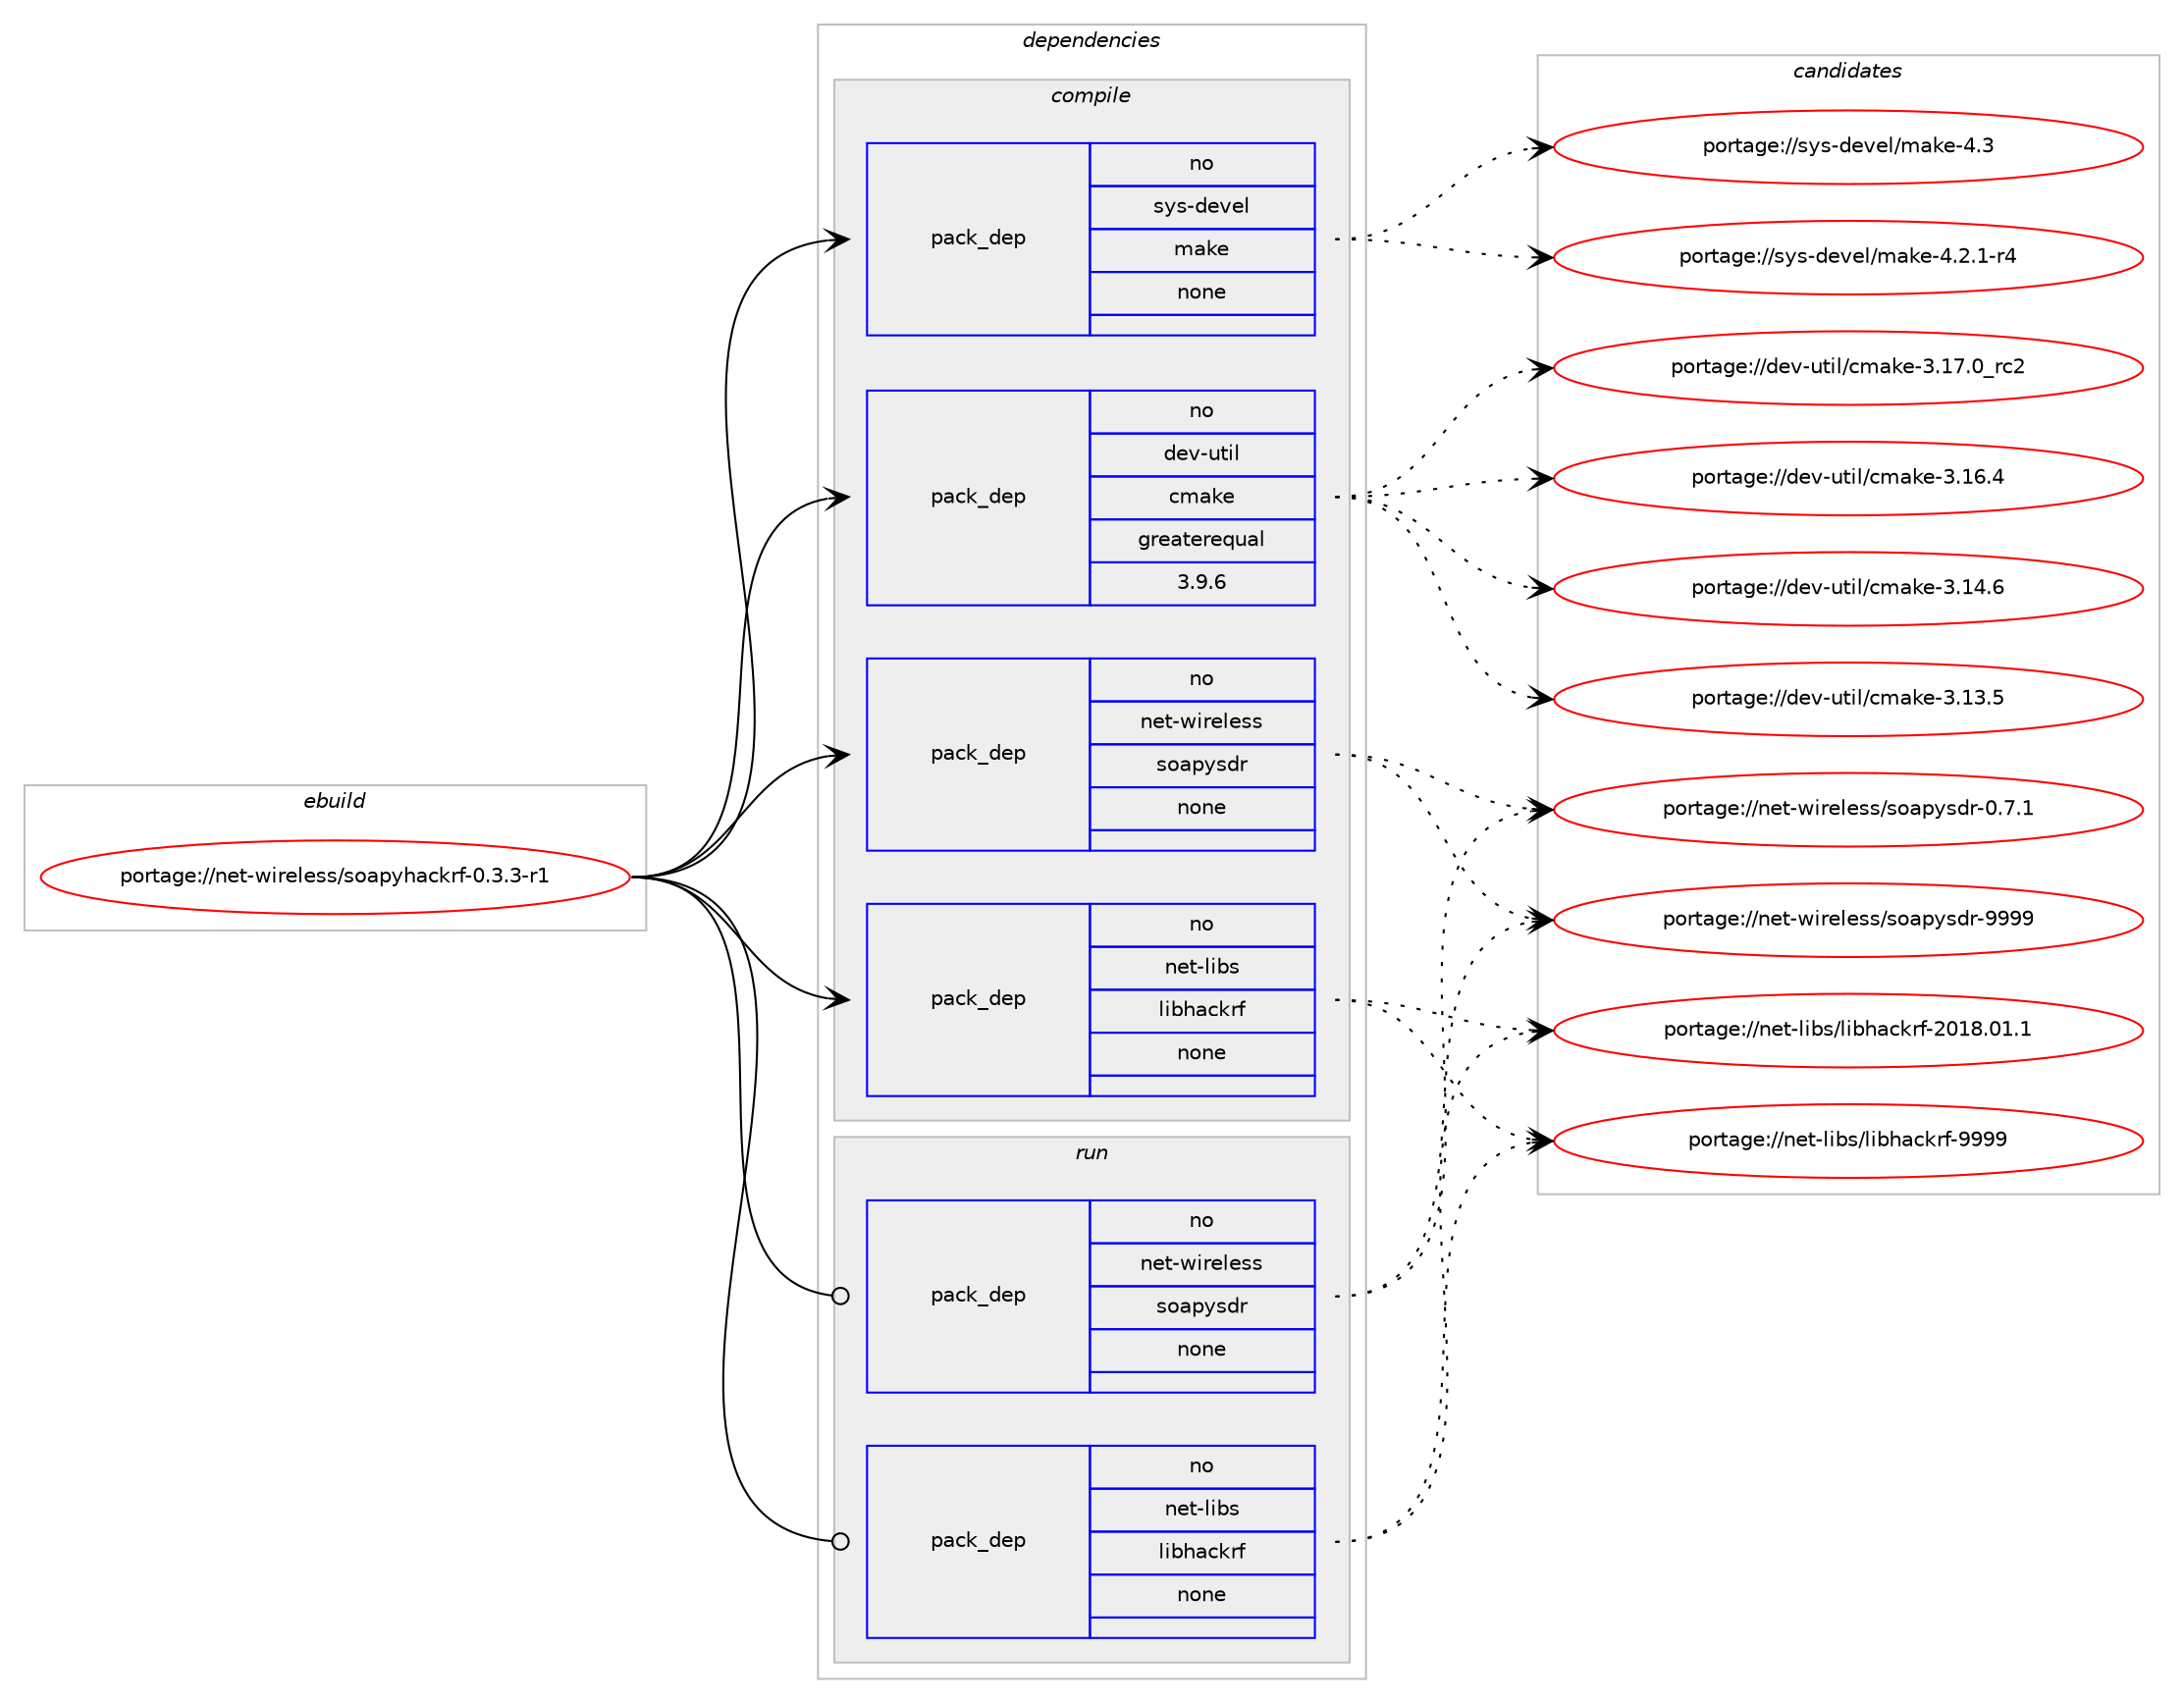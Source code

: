 digraph prolog {

# *************
# Graph options
# *************

newrank=true;
concentrate=true;
compound=true;
graph [rankdir=LR,fontname=Helvetica,fontsize=10,ranksep=1.5];#, ranksep=2.5, nodesep=0.2];
edge  [arrowhead=vee];
node  [fontname=Helvetica,fontsize=10];

# **********
# The ebuild
# **********

subgraph cluster_leftcol {
color=gray;
rank=same;
label=<<i>ebuild</i>>;
id [label="portage://net-wireless/soapyhackrf-0.3.3-r1", color=red, width=4, href="../net-wireless/soapyhackrf-0.3.3-r1.svg"];
}

# ****************
# The dependencies
# ****************

subgraph cluster_midcol {
color=gray;
label=<<i>dependencies</i>>;
subgraph cluster_compile {
fillcolor="#eeeeee";
style=filled;
label=<<i>compile</i>>;
subgraph pack50344 {
dependency63927 [label=<<TABLE BORDER="0" CELLBORDER="1" CELLSPACING="0" CELLPADDING="4" WIDTH="220"><TR><TD ROWSPAN="6" CELLPADDING="30">pack_dep</TD></TR><TR><TD WIDTH="110">no</TD></TR><TR><TD>dev-util</TD></TR><TR><TD>cmake</TD></TR><TR><TD>greaterequal</TD></TR><TR><TD>3.9.6</TD></TR></TABLE>>, shape=none, color=blue];
}
id:e -> dependency63927:w [weight=20,style="solid",arrowhead="vee"];
subgraph pack50345 {
dependency63928 [label=<<TABLE BORDER="0" CELLBORDER="1" CELLSPACING="0" CELLPADDING="4" WIDTH="220"><TR><TD ROWSPAN="6" CELLPADDING="30">pack_dep</TD></TR><TR><TD WIDTH="110">no</TD></TR><TR><TD>net-libs</TD></TR><TR><TD>libhackrf</TD></TR><TR><TD>none</TD></TR><TR><TD></TD></TR></TABLE>>, shape=none, color=blue];
}
id:e -> dependency63928:w [weight=20,style="solid",arrowhead="vee"];
subgraph pack50346 {
dependency63929 [label=<<TABLE BORDER="0" CELLBORDER="1" CELLSPACING="0" CELLPADDING="4" WIDTH="220"><TR><TD ROWSPAN="6" CELLPADDING="30">pack_dep</TD></TR><TR><TD WIDTH="110">no</TD></TR><TR><TD>net-wireless</TD></TR><TR><TD>soapysdr</TD></TR><TR><TD>none</TD></TR><TR><TD></TD></TR></TABLE>>, shape=none, color=blue];
}
id:e -> dependency63929:w [weight=20,style="solid",arrowhead="vee"];
subgraph pack50347 {
dependency63930 [label=<<TABLE BORDER="0" CELLBORDER="1" CELLSPACING="0" CELLPADDING="4" WIDTH="220"><TR><TD ROWSPAN="6" CELLPADDING="30">pack_dep</TD></TR><TR><TD WIDTH="110">no</TD></TR><TR><TD>sys-devel</TD></TR><TR><TD>make</TD></TR><TR><TD>none</TD></TR><TR><TD></TD></TR></TABLE>>, shape=none, color=blue];
}
id:e -> dependency63930:w [weight=20,style="solid",arrowhead="vee"];
}
subgraph cluster_compileandrun {
fillcolor="#eeeeee";
style=filled;
label=<<i>compile and run</i>>;
}
subgraph cluster_run {
fillcolor="#eeeeee";
style=filled;
label=<<i>run</i>>;
subgraph pack50348 {
dependency63931 [label=<<TABLE BORDER="0" CELLBORDER="1" CELLSPACING="0" CELLPADDING="4" WIDTH="220"><TR><TD ROWSPAN="6" CELLPADDING="30">pack_dep</TD></TR><TR><TD WIDTH="110">no</TD></TR><TR><TD>net-libs</TD></TR><TR><TD>libhackrf</TD></TR><TR><TD>none</TD></TR><TR><TD></TD></TR></TABLE>>, shape=none, color=blue];
}
id:e -> dependency63931:w [weight=20,style="solid",arrowhead="odot"];
subgraph pack50349 {
dependency63932 [label=<<TABLE BORDER="0" CELLBORDER="1" CELLSPACING="0" CELLPADDING="4" WIDTH="220"><TR><TD ROWSPAN="6" CELLPADDING="30">pack_dep</TD></TR><TR><TD WIDTH="110">no</TD></TR><TR><TD>net-wireless</TD></TR><TR><TD>soapysdr</TD></TR><TR><TD>none</TD></TR><TR><TD></TD></TR></TABLE>>, shape=none, color=blue];
}
id:e -> dependency63932:w [weight=20,style="solid",arrowhead="odot"];
}
}

# **************
# The candidates
# **************

subgraph cluster_choices {
rank=same;
color=gray;
label=<<i>candidates</i>>;

subgraph choice50344 {
color=black;
nodesep=1;
choice1001011184511711610510847991099710710145514649554648951149950 [label="portage://dev-util/cmake-3.17.0_rc2", color=red, width=4,href="../dev-util/cmake-3.17.0_rc2.svg"];
choice1001011184511711610510847991099710710145514649544652 [label="portage://dev-util/cmake-3.16.4", color=red, width=4,href="../dev-util/cmake-3.16.4.svg"];
choice1001011184511711610510847991099710710145514649524654 [label="portage://dev-util/cmake-3.14.6", color=red, width=4,href="../dev-util/cmake-3.14.6.svg"];
choice1001011184511711610510847991099710710145514649514653 [label="portage://dev-util/cmake-3.13.5", color=red, width=4,href="../dev-util/cmake-3.13.5.svg"];
dependency63927:e -> choice1001011184511711610510847991099710710145514649554648951149950:w [style=dotted,weight="100"];
dependency63927:e -> choice1001011184511711610510847991099710710145514649544652:w [style=dotted,weight="100"];
dependency63927:e -> choice1001011184511711610510847991099710710145514649524654:w [style=dotted,weight="100"];
dependency63927:e -> choice1001011184511711610510847991099710710145514649514653:w [style=dotted,weight="100"];
}
subgraph choice50345 {
color=black;
nodesep=1;
choice1101011164510810598115471081059810497991071141024557575757 [label="portage://net-libs/libhackrf-9999", color=red, width=4,href="../net-libs/libhackrf-9999.svg"];
choice11010111645108105981154710810598104979910711410245504849564648494649 [label="portage://net-libs/libhackrf-2018.01.1", color=red, width=4,href="../net-libs/libhackrf-2018.01.1.svg"];
dependency63928:e -> choice1101011164510810598115471081059810497991071141024557575757:w [style=dotted,weight="100"];
dependency63928:e -> choice11010111645108105981154710810598104979910711410245504849564648494649:w [style=dotted,weight="100"];
}
subgraph choice50346 {
color=black;
nodesep=1;
choice1101011164511910511410110810111511547115111971121211151001144557575757 [label="portage://net-wireless/soapysdr-9999", color=red, width=4,href="../net-wireless/soapysdr-9999.svg"];
choice110101116451191051141011081011151154711511197112121115100114454846554649 [label="portage://net-wireless/soapysdr-0.7.1", color=red, width=4,href="../net-wireless/soapysdr-0.7.1.svg"];
dependency63929:e -> choice1101011164511910511410110810111511547115111971121211151001144557575757:w [style=dotted,weight="100"];
dependency63929:e -> choice110101116451191051141011081011151154711511197112121115100114454846554649:w [style=dotted,weight="100"];
}
subgraph choice50347 {
color=black;
nodesep=1;
choice11512111545100101118101108471099710710145524651 [label="portage://sys-devel/make-4.3", color=red, width=4,href="../sys-devel/make-4.3.svg"];
choice1151211154510010111810110847109971071014552465046494511452 [label="portage://sys-devel/make-4.2.1-r4", color=red, width=4,href="../sys-devel/make-4.2.1-r4.svg"];
dependency63930:e -> choice11512111545100101118101108471099710710145524651:w [style=dotted,weight="100"];
dependency63930:e -> choice1151211154510010111810110847109971071014552465046494511452:w [style=dotted,weight="100"];
}
subgraph choice50348 {
color=black;
nodesep=1;
choice1101011164510810598115471081059810497991071141024557575757 [label="portage://net-libs/libhackrf-9999", color=red, width=4,href="../net-libs/libhackrf-9999.svg"];
choice11010111645108105981154710810598104979910711410245504849564648494649 [label="portage://net-libs/libhackrf-2018.01.1", color=red, width=4,href="../net-libs/libhackrf-2018.01.1.svg"];
dependency63931:e -> choice1101011164510810598115471081059810497991071141024557575757:w [style=dotted,weight="100"];
dependency63931:e -> choice11010111645108105981154710810598104979910711410245504849564648494649:w [style=dotted,weight="100"];
}
subgraph choice50349 {
color=black;
nodesep=1;
choice1101011164511910511410110810111511547115111971121211151001144557575757 [label="portage://net-wireless/soapysdr-9999", color=red, width=4,href="../net-wireless/soapysdr-9999.svg"];
choice110101116451191051141011081011151154711511197112121115100114454846554649 [label="portage://net-wireless/soapysdr-0.7.1", color=red, width=4,href="../net-wireless/soapysdr-0.7.1.svg"];
dependency63932:e -> choice1101011164511910511410110810111511547115111971121211151001144557575757:w [style=dotted,weight="100"];
dependency63932:e -> choice110101116451191051141011081011151154711511197112121115100114454846554649:w [style=dotted,weight="100"];
}
}

}
